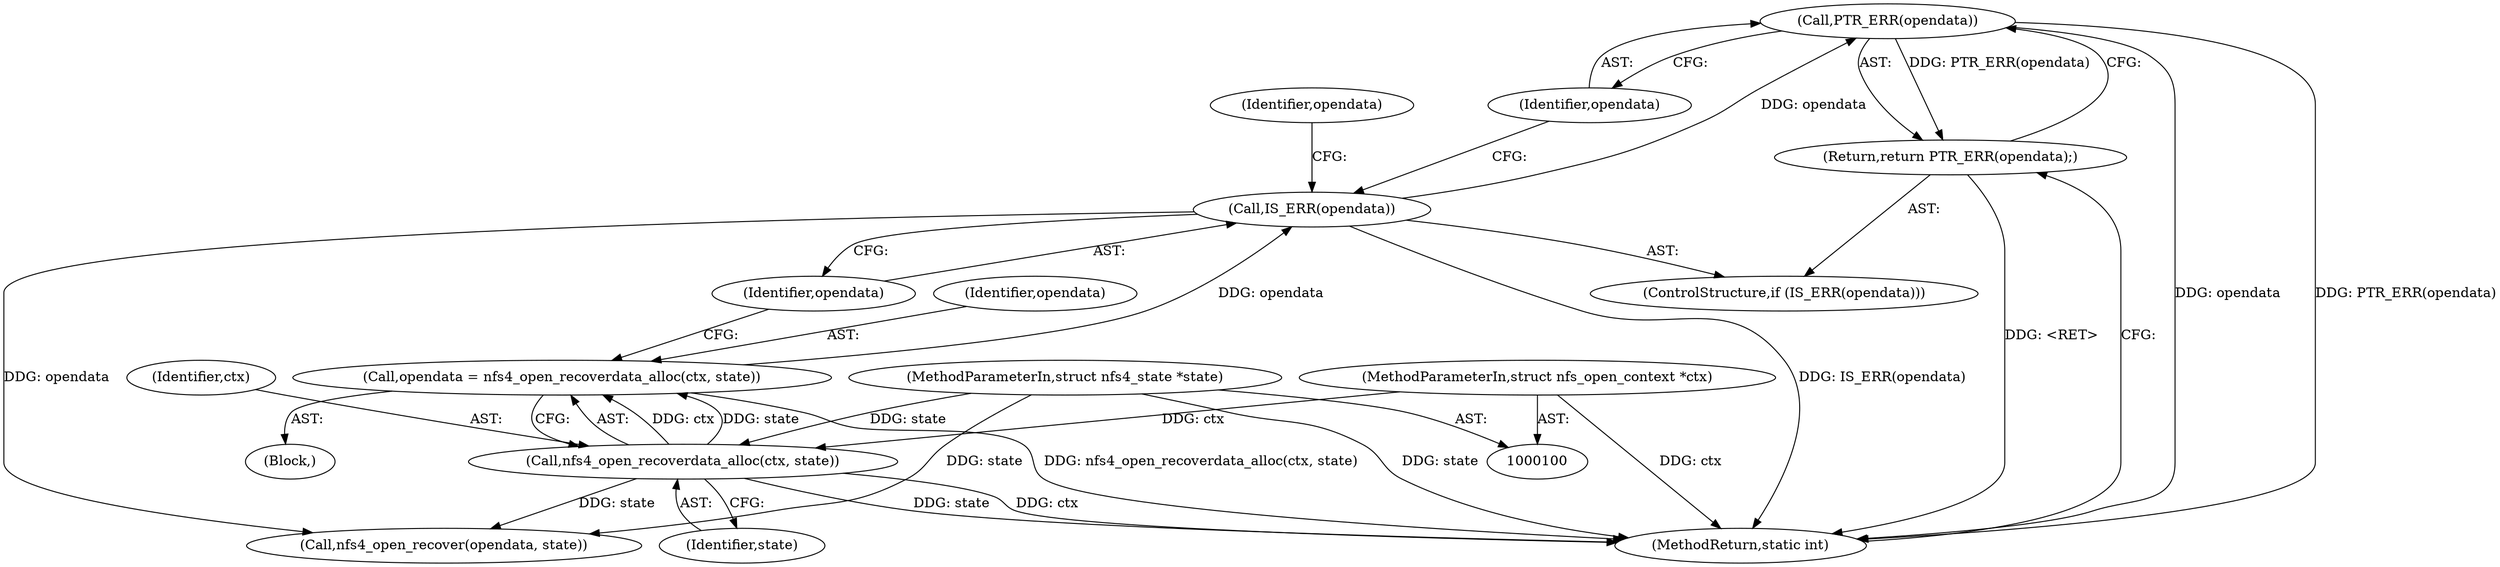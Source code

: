 digraph "0_linux_dc0b027dfadfcb8a5504f7d8052754bf8d501ab9_2@pointer" {
"1000120" [label="(Call,PTR_ERR(opendata))"];
"1000117" [label="(Call,IS_ERR(opendata))"];
"1000111" [label="(Call,opendata = nfs4_open_recoverdata_alloc(ctx, state))"];
"1000113" [label="(Call,nfs4_open_recoverdata_alloc(ctx, state))"];
"1000101" [label="(MethodParameterIn,struct nfs_open_context *ctx)"];
"1000102" [label="(MethodParameterIn,struct nfs4_state *state)"];
"1000119" [label="(Return,return PTR_ERR(opendata);)"];
"1000115" [label="(Identifier,state)"];
"1000125" [label="(Identifier,opendata)"];
"1000113" [label="(Call,nfs4_open_recoverdata_alloc(ctx, state))"];
"1000102" [label="(MethodParameterIn,struct nfs4_state *state)"];
"1000120" [label="(Call,PTR_ERR(opendata))"];
"1000101" [label="(MethodParameterIn,struct nfs_open_context *ctx)"];
"1000111" [label="(Call,opendata = nfs4_open_recoverdata_alloc(ctx, state))"];
"1000117" [label="(Call,IS_ERR(opendata))"];
"1000186" [label="(MethodReturn,static int)"];
"1000179" [label="(Call,nfs4_open_recover(opendata, state))"];
"1000119" [label="(Return,return PTR_ERR(opendata);)"];
"1000114" [label="(Identifier,ctx)"];
"1000118" [label="(Identifier,opendata)"];
"1000121" [label="(Identifier,opendata)"];
"1000103" [label="(Block,)"];
"1000112" [label="(Identifier,opendata)"];
"1000116" [label="(ControlStructure,if (IS_ERR(opendata)))"];
"1000120" -> "1000119"  [label="AST: "];
"1000120" -> "1000121"  [label="CFG: "];
"1000121" -> "1000120"  [label="AST: "];
"1000119" -> "1000120"  [label="CFG: "];
"1000120" -> "1000186"  [label="DDG: opendata"];
"1000120" -> "1000186"  [label="DDG: PTR_ERR(opendata)"];
"1000120" -> "1000119"  [label="DDG: PTR_ERR(opendata)"];
"1000117" -> "1000120"  [label="DDG: opendata"];
"1000117" -> "1000116"  [label="AST: "];
"1000117" -> "1000118"  [label="CFG: "];
"1000118" -> "1000117"  [label="AST: "];
"1000121" -> "1000117"  [label="CFG: "];
"1000125" -> "1000117"  [label="CFG: "];
"1000117" -> "1000186"  [label="DDG: IS_ERR(opendata)"];
"1000111" -> "1000117"  [label="DDG: opendata"];
"1000117" -> "1000179"  [label="DDG: opendata"];
"1000111" -> "1000103"  [label="AST: "];
"1000111" -> "1000113"  [label="CFG: "];
"1000112" -> "1000111"  [label="AST: "];
"1000113" -> "1000111"  [label="AST: "];
"1000118" -> "1000111"  [label="CFG: "];
"1000111" -> "1000186"  [label="DDG: nfs4_open_recoverdata_alloc(ctx, state)"];
"1000113" -> "1000111"  [label="DDG: ctx"];
"1000113" -> "1000111"  [label="DDG: state"];
"1000113" -> "1000115"  [label="CFG: "];
"1000114" -> "1000113"  [label="AST: "];
"1000115" -> "1000113"  [label="AST: "];
"1000113" -> "1000186"  [label="DDG: ctx"];
"1000113" -> "1000186"  [label="DDG: state"];
"1000101" -> "1000113"  [label="DDG: ctx"];
"1000102" -> "1000113"  [label="DDG: state"];
"1000113" -> "1000179"  [label="DDG: state"];
"1000101" -> "1000100"  [label="AST: "];
"1000101" -> "1000186"  [label="DDG: ctx"];
"1000102" -> "1000100"  [label="AST: "];
"1000102" -> "1000186"  [label="DDG: state"];
"1000102" -> "1000179"  [label="DDG: state"];
"1000119" -> "1000116"  [label="AST: "];
"1000186" -> "1000119"  [label="CFG: "];
"1000119" -> "1000186"  [label="DDG: <RET>"];
}
